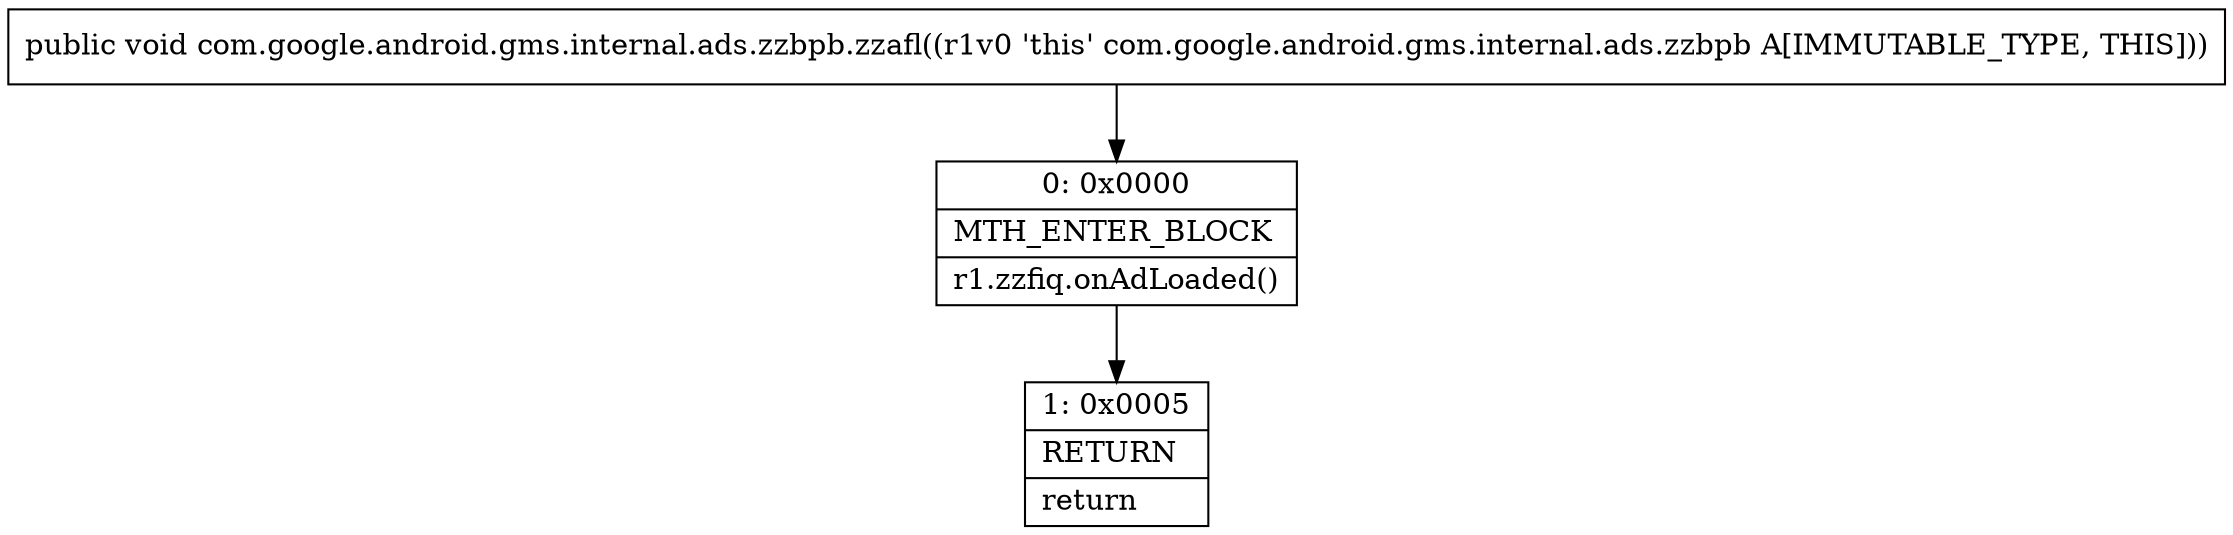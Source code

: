 digraph "CFG forcom.google.android.gms.internal.ads.zzbpb.zzafl()V" {
Node_0 [shape=record,label="{0\:\ 0x0000|MTH_ENTER_BLOCK\l|r1.zzfiq.onAdLoaded()\l}"];
Node_1 [shape=record,label="{1\:\ 0x0005|RETURN\l|return\l}"];
MethodNode[shape=record,label="{public void com.google.android.gms.internal.ads.zzbpb.zzafl((r1v0 'this' com.google.android.gms.internal.ads.zzbpb A[IMMUTABLE_TYPE, THIS])) }"];
MethodNode -> Node_0;
Node_0 -> Node_1;
}

